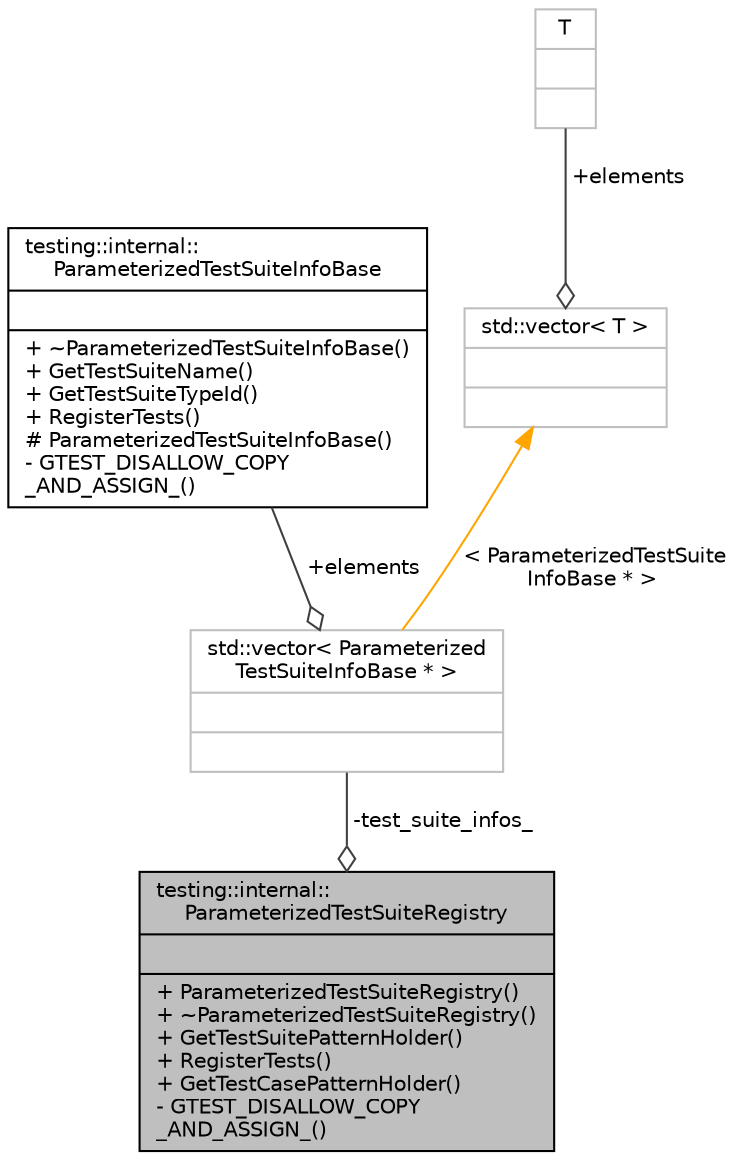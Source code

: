 digraph "testing::internal::ParameterizedTestSuiteRegistry"
{
 // INTERACTIVE_SVG=YES
 // LATEX_PDF_SIZE
  edge [fontname="Helvetica",fontsize="10",labelfontname="Helvetica",labelfontsize="10"];
  node [fontname="Helvetica",fontsize="10",shape=record];
  Node1 [label="{testing::internal::\lParameterizedTestSuiteRegistry\n||+ ParameterizedTestSuiteRegistry()\l+ ~ParameterizedTestSuiteRegistry()\l+ GetTestSuitePatternHolder()\l+ RegisterTests()\l+ GetTestCasePatternHolder()\l- GTEST_DISALLOW_COPY\l_AND_ASSIGN_()\l}",height=0.2,width=0.4,color="black", fillcolor="grey75", style="filled", fontcolor="black",tooltip=" "];
  Node2 -> Node1 [color="grey25",fontsize="10",style="solid",label=" -test_suite_infos_" ,arrowhead="odiamond",fontname="Helvetica"];
  Node2 [label="{std::vector\< Parameterized\lTestSuiteInfoBase * \>\n||}",height=0.2,width=0.4,color="grey75", fillcolor="white", style="filled",tooltip=" "];
  Node3 -> Node2 [color="grey25",fontsize="10",style="solid",label=" +elements" ,arrowhead="odiamond",fontname="Helvetica"];
  Node3 [label="{testing::internal::\lParameterizedTestSuiteInfoBase\n||+ ~ParameterizedTestSuiteInfoBase()\l+ GetTestSuiteName()\l+ GetTestSuiteTypeId()\l+ RegisterTests()\l# ParameterizedTestSuiteInfoBase()\l- GTEST_DISALLOW_COPY\l_AND_ASSIGN_()\l}",height=0.2,width=0.4,color="black", fillcolor="white", style="filled",URL="$dc/dc9/classtesting_1_1internal_1_1_parameterized_test_suite_info_base.html",tooltip=" "];
  Node4 -> Node2 [dir="back",color="orange",fontsize="10",style="solid",label=" \< ParameterizedTestSuite\lInfoBase * \>" ,fontname="Helvetica"];
  Node4 [label="{std::vector\< T \>\n||}",height=0.2,width=0.4,color="grey75", fillcolor="white", style="filled",tooltip="STL class."];
  Node5 -> Node4 [color="grey25",fontsize="10",style="solid",label=" +elements" ,arrowhead="odiamond",fontname="Helvetica"];
  Node5 [label="{T\n||}",height=0.2,width=0.4,color="grey75", fillcolor="white", style="filled",tooltip=" "];
}
